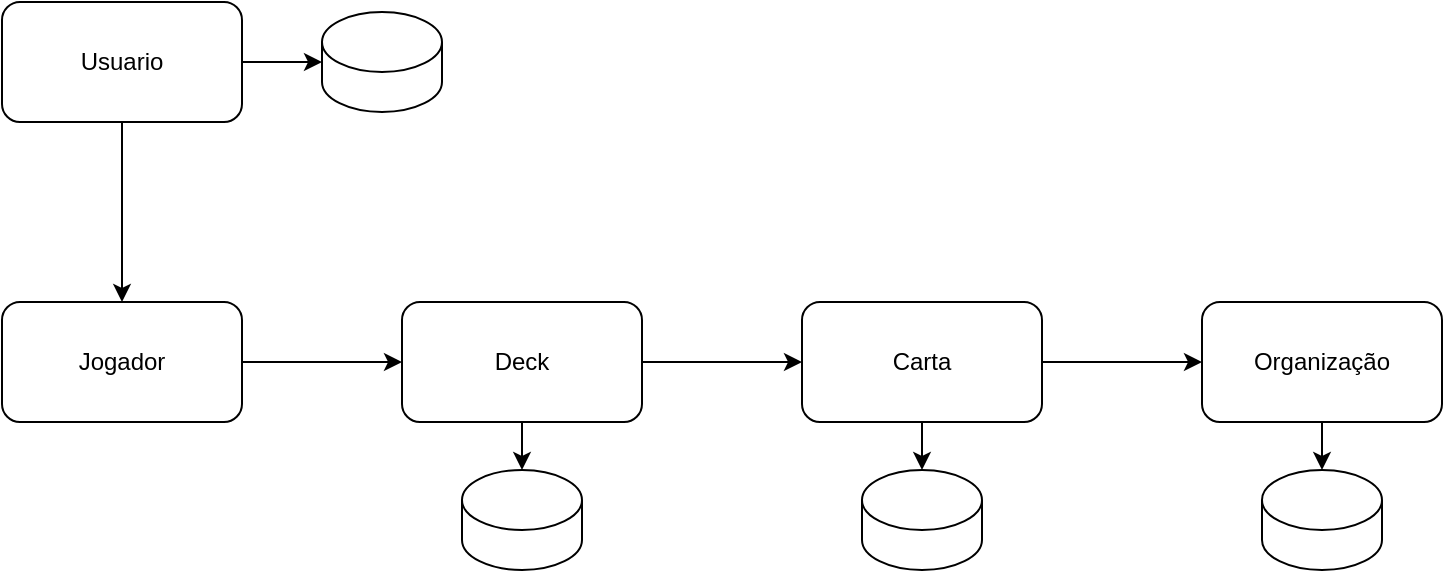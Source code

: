 <mxfile version="20.7.4" type="github">
  <diagram name="Page-1" id="b5b7bab2-c9e2-2cf4-8b2a-24fd1a2a6d21">
    <mxGraphModel dx="1049" dy="541" grid="1" gridSize="10" guides="1" tooltips="1" connect="1" arrows="1" fold="1" page="1" pageScale="1" pageWidth="1169" pageHeight="1654" background="none" math="0" shadow="0">
      <root>
        <mxCell id="0" />
        <mxCell id="1" parent="0" />
        <mxCell id="z4LwI91GZQWur_aNp2KQ-3" value="" style="edgeStyle=orthogonalEdgeStyle;rounded=0;orthogonalLoop=1;jettySize=auto;html=1;" edge="1" parent="1" source="z4LwI91GZQWur_aNp2KQ-1" target="z4LwI91GZQWur_aNp2KQ-2">
          <mxGeometry relative="1" as="geometry" />
        </mxCell>
        <mxCell id="z4LwI91GZQWur_aNp2KQ-11" style="edgeStyle=orthogonalEdgeStyle;rounded=0;orthogonalLoop=1;jettySize=auto;html=1;entryX=0.5;entryY=0;entryDx=0;entryDy=0;entryPerimeter=0;" edge="1" parent="1" source="z4LwI91GZQWur_aNp2KQ-1" target="z4LwI91GZQWur_aNp2KQ-10">
          <mxGeometry relative="1" as="geometry" />
        </mxCell>
        <mxCell id="z4LwI91GZQWur_aNp2KQ-1" value="Deck" style="rounded=1;whiteSpace=wrap;html=1;" vertex="1" parent="1">
          <mxGeometry x="390" y="220" width="120" height="60" as="geometry" />
        </mxCell>
        <mxCell id="z4LwI91GZQWur_aNp2KQ-5" value="" style="edgeStyle=orthogonalEdgeStyle;rounded=0;orthogonalLoop=1;jettySize=auto;html=1;" edge="1" parent="1" source="z4LwI91GZQWur_aNp2KQ-2" target="z4LwI91GZQWur_aNp2KQ-4">
          <mxGeometry relative="1" as="geometry" />
        </mxCell>
        <mxCell id="z4LwI91GZQWur_aNp2KQ-13" style="edgeStyle=orthogonalEdgeStyle;rounded=0;orthogonalLoop=1;jettySize=auto;html=1;entryX=0.5;entryY=0;entryDx=0;entryDy=0;entryPerimeter=0;" edge="1" parent="1" source="z4LwI91GZQWur_aNp2KQ-2" target="z4LwI91GZQWur_aNp2KQ-12">
          <mxGeometry relative="1" as="geometry" />
        </mxCell>
        <mxCell id="z4LwI91GZQWur_aNp2KQ-2" value="Carta" style="whiteSpace=wrap;html=1;rounded=1;" vertex="1" parent="1">
          <mxGeometry x="590" y="220" width="120" height="60" as="geometry" />
        </mxCell>
        <mxCell id="z4LwI91GZQWur_aNp2KQ-15" style="edgeStyle=orthogonalEdgeStyle;rounded=0;orthogonalLoop=1;jettySize=auto;html=1;entryX=0.5;entryY=0;entryDx=0;entryDy=0;entryPerimeter=0;" edge="1" parent="1" source="z4LwI91GZQWur_aNp2KQ-4" target="z4LwI91GZQWur_aNp2KQ-14">
          <mxGeometry relative="1" as="geometry" />
        </mxCell>
        <mxCell id="z4LwI91GZQWur_aNp2KQ-4" value="Organização" style="whiteSpace=wrap;html=1;rounded=1;" vertex="1" parent="1">
          <mxGeometry x="790" y="220" width="120" height="60" as="geometry" />
        </mxCell>
        <mxCell id="z4LwI91GZQWur_aNp2KQ-7" style="edgeStyle=orthogonalEdgeStyle;rounded=0;orthogonalLoop=1;jettySize=auto;html=1;entryX=0;entryY=0.5;entryDx=0;entryDy=0;" edge="1" parent="1" source="z4LwI91GZQWur_aNp2KQ-6" target="z4LwI91GZQWur_aNp2KQ-1">
          <mxGeometry relative="1" as="geometry" />
        </mxCell>
        <mxCell id="z4LwI91GZQWur_aNp2KQ-6" value="Jogador" style="rounded=1;whiteSpace=wrap;html=1;" vertex="1" parent="1">
          <mxGeometry x="190" y="220" width="120" height="60" as="geometry" />
        </mxCell>
        <mxCell id="z4LwI91GZQWur_aNp2KQ-9" style="edgeStyle=orthogonalEdgeStyle;rounded=0;orthogonalLoop=1;jettySize=auto;html=1;entryX=0.5;entryY=0;entryDx=0;entryDy=0;" edge="1" parent="1" source="z4LwI91GZQWur_aNp2KQ-8" target="z4LwI91GZQWur_aNp2KQ-6">
          <mxGeometry relative="1" as="geometry" />
        </mxCell>
        <mxCell id="z4LwI91GZQWur_aNp2KQ-17" style="edgeStyle=orthogonalEdgeStyle;rounded=0;orthogonalLoop=1;jettySize=auto;html=1;" edge="1" parent="1" source="z4LwI91GZQWur_aNp2KQ-8" target="z4LwI91GZQWur_aNp2KQ-16">
          <mxGeometry relative="1" as="geometry" />
        </mxCell>
        <mxCell id="z4LwI91GZQWur_aNp2KQ-8" value="Usuario" style="rounded=1;whiteSpace=wrap;html=1;" vertex="1" parent="1">
          <mxGeometry x="190" y="70" width="120" height="60" as="geometry" />
        </mxCell>
        <mxCell id="z4LwI91GZQWur_aNp2KQ-10" value="" style="shape=cylinder3;whiteSpace=wrap;html=1;boundedLbl=1;backgroundOutline=1;size=15;" vertex="1" parent="1">
          <mxGeometry x="420" y="304" width="60" height="50" as="geometry" />
        </mxCell>
        <mxCell id="z4LwI91GZQWur_aNp2KQ-12" value="" style="shape=cylinder3;whiteSpace=wrap;html=1;boundedLbl=1;backgroundOutline=1;size=15;" vertex="1" parent="1">
          <mxGeometry x="620" y="304" width="60" height="50" as="geometry" />
        </mxCell>
        <mxCell id="z4LwI91GZQWur_aNp2KQ-14" value="" style="shape=cylinder3;whiteSpace=wrap;html=1;boundedLbl=1;backgroundOutline=1;size=15;" vertex="1" parent="1">
          <mxGeometry x="820" y="304" width="60" height="50" as="geometry" />
        </mxCell>
        <mxCell id="z4LwI91GZQWur_aNp2KQ-16" value="" style="shape=cylinder3;whiteSpace=wrap;html=1;boundedLbl=1;backgroundOutline=1;size=15;" vertex="1" parent="1">
          <mxGeometry x="350" y="75" width="60" height="50" as="geometry" />
        </mxCell>
      </root>
    </mxGraphModel>
  </diagram>
</mxfile>

